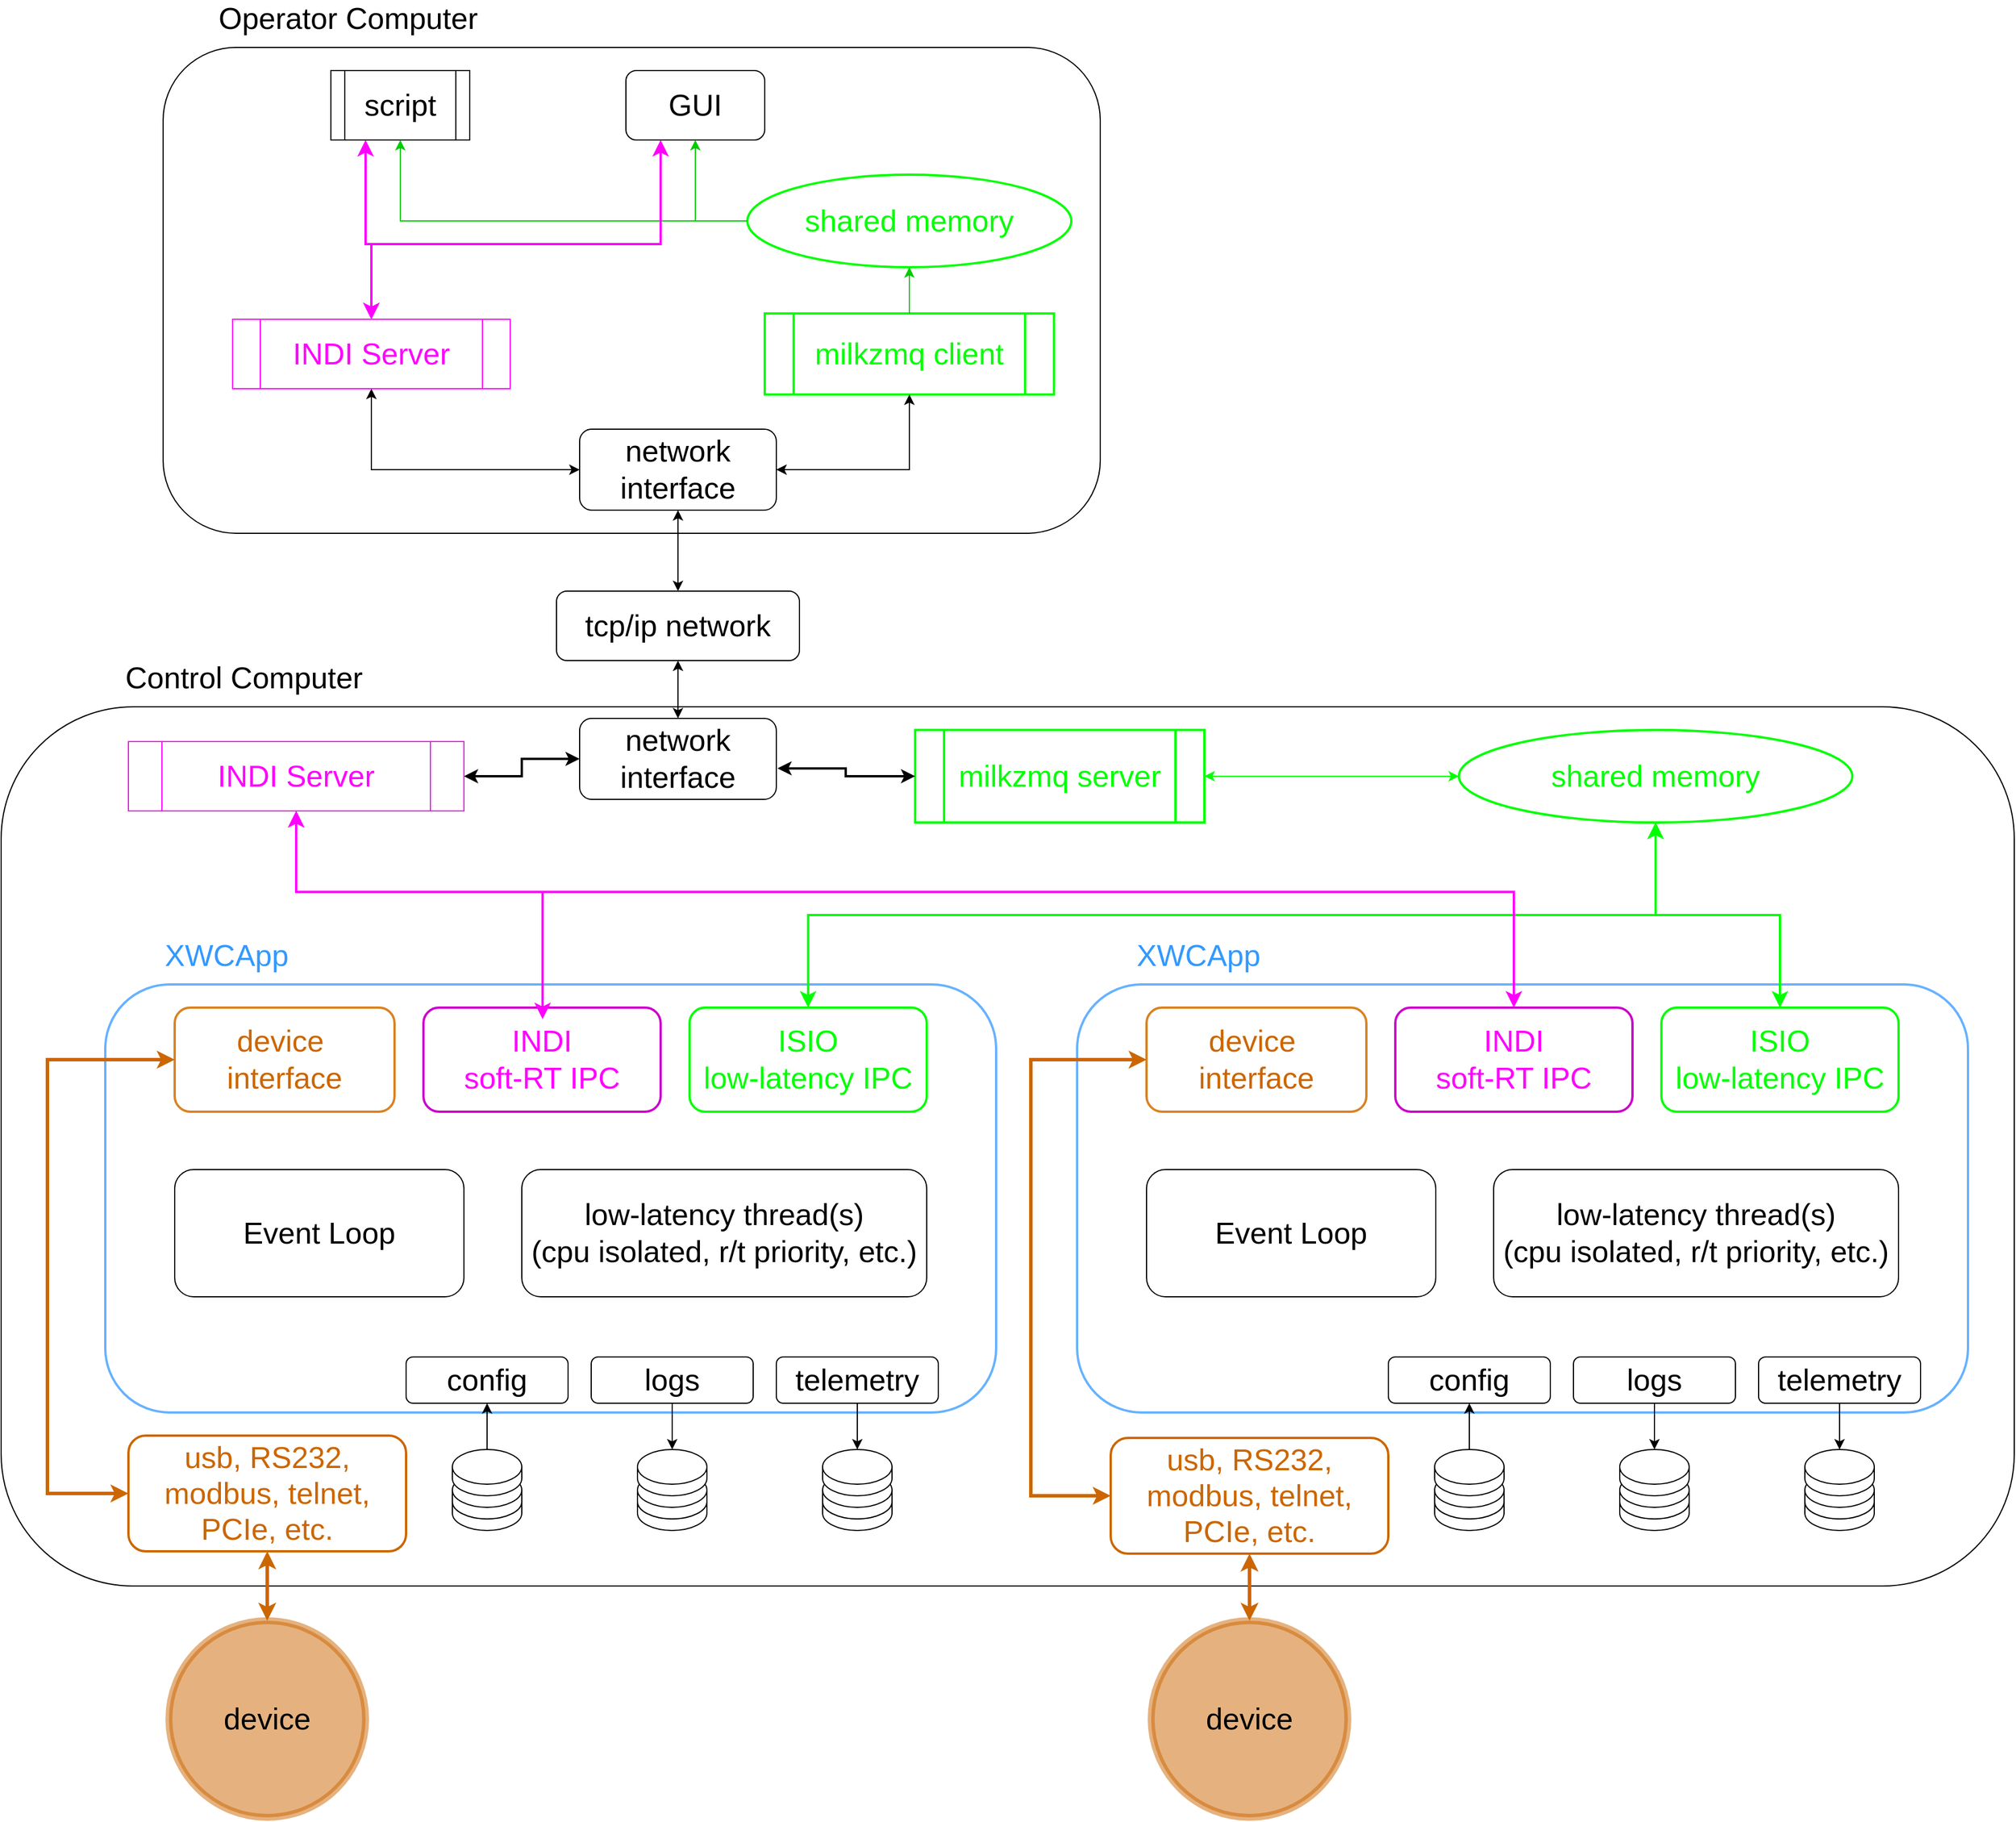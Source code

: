 <mxfile version="24.7.1" type="github">
  <diagram name="Page-1" id="lV40iSaLGWkwq5J8a7qe">
    <mxGraphModel dx="2924" dy="2236" grid="1" gridSize="10" guides="1" tooltips="1" connect="1" arrows="1" fold="1" page="1" pageScale="1" pageWidth="850" pageHeight="1100" math="0" shadow="0">
      <root>
        <mxCell id="0" />
        <mxCell id="1" parent="0" />
        <mxCell id="HDgts2HRx_NMo5KgWnL6-55" value="" style="rounded=1;whiteSpace=wrap;html=1;" vertex="1" parent="1">
          <mxGeometry x="-690" y="120" width="1740" height="760" as="geometry" />
        </mxCell>
        <mxCell id="HDgts2HRx_NMo5KgWnL6-56" value="&lt;font color=&quot;#00ff00&quot; style=&quot;font-size: 26px;&quot;&gt;shared memory&lt;/font&gt;" style="ellipse;whiteSpace=wrap;html=1;strokeWidth=2;strokeColor=#00FF00;" vertex="1" parent="1">
          <mxGeometry x="570" y="140" width="340" height="80" as="geometry" />
        </mxCell>
        <mxCell id="HDgts2HRx_NMo5KgWnL6-68" style="edgeStyle=orthogonalEdgeStyle;rounded=0;orthogonalLoop=1;jettySize=auto;html=1;exitX=1;exitY=0.5;exitDx=0;exitDy=0;entryX=0;entryY=0.5;entryDx=0;entryDy=0;startArrow=classic;startFill=1;strokeWidth=2;" edge="1" parent="1" source="HDgts2HRx_NMo5KgWnL6-60" target="HDgts2HRx_NMo5KgWnL6-67">
          <mxGeometry relative="1" as="geometry" />
        </mxCell>
        <mxCell id="HDgts2HRx_NMo5KgWnL6-60" value="&lt;font color=&quot;#ff00ff&quot; style=&quot;font-size: 26px;&quot;&gt;INDI Server&lt;/font&gt;" style="shape=process;whiteSpace=wrap;html=1;backgroundOutline=1;strokeColor=#FF00FF;" vertex="1" parent="1">
          <mxGeometry x="-580" y="150" width="290" height="60" as="geometry" />
        </mxCell>
        <mxCell id="HDgts2HRx_NMo5KgWnL6-65" style="edgeStyle=orthogonalEdgeStyle;rounded=0;orthogonalLoop=1;jettySize=auto;html=1;exitX=1;exitY=0.5;exitDx=0;exitDy=0;startArrow=classic;startFill=1;strokeColor=#00FF00;" edge="1" parent="1" source="HDgts2HRx_NMo5KgWnL6-63" target="HDgts2HRx_NMo5KgWnL6-56">
          <mxGeometry relative="1" as="geometry" />
        </mxCell>
        <mxCell id="HDgts2HRx_NMo5KgWnL6-63" value="&lt;font style=&quot;font-size: 26px;&quot; color=&quot;#00ff00&quot;&gt;milkzmq server&lt;/font&gt;" style="shape=process;whiteSpace=wrap;html=1;backgroundOutline=1;strokeColor=#00FF00;strokeWidth=2;" vertex="1" parent="1">
          <mxGeometry x="100" y="140" width="250" height="80" as="geometry" />
        </mxCell>
        <mxCell id="HDgts2HRx_NMo5KgWnL6-67" value="&lt;font style=&quot;font-size: 26px;&quot;&gt;network interface&lt;/font&gt;" style="rounded=1;whiteSpace=wrap;html=1;" vertex="1" parent="1">
          <mxGeometry x="-190" y="130" width="170" height="70" as="geometry" />
        </mxCell>
        <mxCell id="HDgts2HRx_NMo5KgWnL6-69" style="edgeStyle=orthogonalEdgeStyle;rounded=0;orthogonalLoop=1;jettySize=auto;html=1;exitX=0;exitY=0.5;exitDx=0;exitDy=0;entryX=1.006;entryY=0.617;entryDx=0;entryDy=0;entryPerimeter=0;startArrow=classic;startFill=1;strokeWidth=2;" edge="1" parent="1" source="HDgts2HRx_NMo5KgWnL6-63" target="HDgts2HRx_NMo5KgWnL6-67">
          <mxGeometry relative="1" as="geometry" />
        </mxCell>
        <mxCell id="HDgts2HRx_NMo5KgWnL6-70" value="" style="group" vertex="1" connectable="0" parent="1">
          <mxGeometry x="200" y="320" width="810" height="760" as="geometry" />
        </mxCell>
        <mxCell id="HDgts2HRx_NMo5KgWnL6-9" value="&lt;font style=&quot;font-size: 26px;&quot;&gt;device&lt;/font&gt;" style="ellipse;whiteSpace=wrap;html=1;aspect=fixed;fillColor=#CC6600;strokeColor=#CC6600;fillStyle=solid;opacity=50;strokeWidth=6;" vertex="1" parent="HDgts2HRx_NMo5KgWnL6-70">
          <mxGeometry x="104" y="590" width="170" height="170" as="geometry" />
        </mxCell>
        <mxCell id="HDgts2HRx_NMo5KgWnL6-12" value="" style="endArrow=classic;startArrow=classic;html=1;rounded=0;exitX=0.5;exitY=0;exitDx=0;exitDy=0;entryX=0.5;entryY=1;entryDx=0;entryDy=0;fontColor=#CC6600;strokeColor=#CC6600;strokeWidth=3;" edge="1" parent="HDgts2HRx_NMo5KgWnL6-70" source="HDgts2HRx_NMo5KgWnL6-9" target="HDgts2HRx_NMo5KgWnL6-10">
          <mxGeometry width="50" height="50" relative="1" as="geometry">
            <mxPoint x="470" y="170" as="sourcePoint" />
            <mxPoint x="520" y="120" as="targetPoint" />
          </mxGeometry>
        </mxCell>
        <mxCell id="HDgts2HRx_NMo5KgWnL6-2" value="" style="shape=cylinder3;whiteSpace=wrap;html=1;boundedLbl=1;backgroundOutline=1;size=15;" vertex="1" parent="HDgts2HRx_NMo5KgWnL6-70">
          <mxGeometry x="349" y="472" width="60" height="40" as="geometry" />
        </mxCell>
        <mxCell id="HDgts2HRx_NMo5KgWnL6-3" value="" style="rounded=1;whiteSpace=wrap;html=1;strokeWidth=2;strokeColor=#66B2FF;" vertex="1" parent="HDgts2HRx_NMo5KgWnL6-70">
          <mxGeometry x="40" y="40" width="770" height="370" as="geometry" />
        </mxCell>
        <mxCell id="HDgts2HRx_NMo5KgWnL6-4" value="&lt;font color=&quot;#cc6600&quot; style=&quot;font-size: 26px;&quot;&gt;device&amp;nbsp;&lt;/font&gt;&lt;div style=&quot;font-size: 26px;&quot;&gt;&lt;font color=&quot;#cc6600&quot; style=&quot;font-size: 26px;&quot;&gt;interface&lt;/font&gt;&lt;/div&gt;" style="rounded=1;whiteSpace=wrap;html=1;strokeColor=#d88322;strokeWidth=2;" vertex="1" parent="HDgts2HRx_NMo5KgWnL6-70">
          <mxGeometry x="100" y="60" width="190" height="90" as="geometry" />
        </mxCell>
        <mxCell id="HDgts2HRx_NMo5KgWnL6-5" value="&lt;span style=&quot;font-size: 26px;&quot;&gt;&lt;font color=&quot;#ff00ff&quot;&gt;INDI&lt;/font&gt;&lt;/span&gt;&lt;div&gt;&lt;span style=&quot;font-size: 26px;&quot;&gt;&lt;font color=&quot;#ff00ff&quot;&gt;soft-RT IPC&lt;/font&gt;&lt;/span&gt;&lt;/div&gt;" style="rounded=1;whiteSpace=wrap;html=1;strokeColor=#CC00CC;strokeWidth=2;" vertex="1" parent="HDgts2HRx_NMo5KgWnL6-70">
          <mxGeometry x="315" y="60" width="205" height="90" as="geometry" />
        </mxCell>
        <mxCell id="HDgts2HRx_NMo5KgWnL6-6" value="&lt;span style=&quot;font-size: 26px;&quot;&gt;&lt;font color=&quot;#00ff00&quot;&gt;ISIO&lt;/font&gt;&lt;/span&gt;&lt;div&gt;&lt;span style=&quot;font-size: 26px;&quot;&gt;&lt;font color=&quot;#00ff00&quot;&gt;low-latency IPC&lt;/font&gt;&lt;/span&gt;&lt;/div&gt;" style="rounded=1;whiteSpace=wrap;html=1;strokeColor=#00FF00;strokeWidth=2;" vertex="1" parent="HDgts2HRx_NMo5KgWnL6-70">
          <mxGeometry x="545" y="60" width="205" height="90" as="geometry" />
        </mxCell>
        <mxCell id="HDgts2HRx_NMo5KgWnL6-7" value="&lt;font style=&quot;font-size: 26px;&quot;&gt;Event Loop&lt;/font&gt;" style="rounded=1;whiteSpace=wrap;html=1;" vertex="1" parent="HDgts2HRx_NMo5KgWnL6-70">
          <mxGeometry x="100" y="200" width="250" height="110" as="geometry" />
        </mxCell>
        <mxCell id="HDgts2HRx_NMo5KgWnL6-8" value="&lt;font style=&quot;font-size: 26px;&quot;&gt;low-latency thread(s)&lt;/font&gt;&lt;div&gt;&lt;font style=&quot;font-size: 26px;&quot;&gt;(cpu isolated, r/t priority, etc.)&lt;/font&gt;&lt;/div&gt;" style="rounded=1;whiteSpace=wrap;html=1;" vertex="1" parent="HDgts2HRx_NMo5KgWnL6-70">
          <mxGeometry x="400" y="200" width="350" height="110" as="geometry" />
        </mxCell>
        <mxCell id="HDgts2HRx_NMo5KgWnL6-10" value="&lt;font style=&quot;font-size: 26px;&quot;&gt;usb, RS232, modbus, telnet, PCIe, etc.&lt;/font&gt;" style="rounded=1;whiteSpace=wrap;html=1;strokeColor=#CC6600;strokeWidth=2;fontColor=#CC6600;" vertex="1" parent="HDgts2HRx_NMo5KgWnL6-70">
          <mxGeometry x="69" y="432" width="240" height="100" as="geometry" />
        </mxCell>
        <mxCell id="HDgts2HRx_NMo5KgWnL6-11" value="" style="endArrow=classic;startArrow=classic;html=1;rounded=0;entryX=0;entryY=0.5;entryDx=0;entryDy=0;exitX=0;exitY=0.5;exitDx=0;exitDy=0;strokeColor=#CC6600;strokeWidth=3;" edge="1" parent="HDgts2HRx_NMo5KgWnL6-70" source="HDgts2HRx_NMo5KgWnL6-10" target="HDgts2HRx_NMo5KgWnL6-4">
          <mxGeometry width="50" height="50" relative="1" as="geometry">
            <mxPoint x="450" y="170" as="sourcePoint" />
            <mxPoint x="500" y="120" as="targetPoint" />
            <Array as="points">
              <mxPoint y="482" />
              <mxPoint y="105" />
            </Array>
          </mxGeometry>
        </mxCell>
        <mxCell id="HDgts2HRx_NMo5KgWnL6-13" value="&lt;font style=&quot;font-size: 26px;&quot;&gt;config&lt;/font&gt;" style="rounded=1;whiteSpace=wrap;html=1;" vertex="1" parent="HDgts2HRx_NMo5KgWnL6-70">
          <mxGeometry x="309" y="362" width="140" height="40" as="geometry" />
        </mxCell>
        <mxCell id="HDgts2HRx_NMo5KgWnL6-14" value="&lt;font style=&quot;font-size: 26px;&quot;&gt;logs&lt;/font&gt;&lt;span style=&quot;color: rgba(0, 0, 0, 0); font-family: monospace; font-size: 0px; text-align: start; text-wrap: nowrap;&quot;&gt;%3CmxGraphModel%3E%3Croot%3E%3CmxCell%20id%3D%220%22%2F%3E%3CmxCell%20id%3D%221%22%20parent%3D%220%22%2F%3E%3CmxCell%20id%3D%222%22%20value%3D%22%26lt%3Bfont%20style%3D%26quot%3Bfont-size%3A%2026px%3B%26quot%3B%26gt%3Bconfig%26lt%3B%2Ffont%26gt%3B%22%20style%3D%22rounded%3D1%3BwhiteSpace%3Dwrap%3Bhtml%3D1%3B%22%20vertex%3D%221%22%20parent%3D%221%22%3E%3CmxGeometry%20x%3D%22-30%22%20y%3D%22740%22%20width%3D%22140%22%20height%3D%2240%22%20as%3D%22geometry%22%2F%3E%3C%2FmxCell%3E%3C%2Froot%3E%3C%2FmxGraphModel%3E&lt;/span&gt;" style="rounded=1;whiteSpace=wrap;html=1;" vertex="1" parent="HDgts2HRx_NMo5KgWnL6-70">
          <mxGeometry x="469" y="362" width="140" height="40" as="geometry" />
        </mxCell>
        <mxCell id="HDgts2HRx_NMo5KgWnL6-15" value="&lt;span style=&quot;font-size: 26px;&quot;&gt;telemetry&lt;/span&gt;" style="rounded=1;whiteSpace=wrap;html=1;" vertex="1" parent="HDgts2HRx_NMo5KgWnL6-70">
          <mxGeometry x="629" y="362" width="140" height="40" as="geometry" />
        </mxCell>
        <mxCell id="HDgts2HRx_NMo5KgWnL6-16" value="" style="shape=cylinder3;whiteSpace=wrap;html=1;boundedLbl=1;backgroundOutline=1;size=15;" vertex="1" parent="HDgts2HRx_NMo5KgWnL6-70">
          <mxGeometry x="349" y="462" width="60" height="40" as="geometry" />
        </mxCell>
        <mxCell id="HDgts2HRx_NMo5KgWnL6-17" value="" style="shape=cylinder3;whiteSpace=wrap;html=1;boundedLbl=1;backgroundOutline=1;size=15;" vertex="1" parent="HDgts2HRx_NMo5KgWnL6-70">
          <mxGeometry x="349" y="442" width="60" height="40" as="geometry" />
        </mxCell>
        <mxCell id="HDgts2HRx_NMo5KgWnL6-18" value="" style="shape=cylinder3;whiteSpace=wrap;html=1;boundedLbl=1;backgroundOutline=1;size=15;" vertex="1" parent="HDgts2HRx_NMo5KgWnL6-70">
          <mxGeometry x="509" y="472" width="60" height="40" as="geometry" />
        </mxCell>
        <mxCell id="HDgts2HRx_NMo5KgWnL6-19" value="" style="shape=cylinder3;whiteSpace=wrap;html=1;boundedLbl=1;backgroundOutline=1;size=15;" vertex="1" parent="HDgts2HRx_NMo5KgWnL6-70">
          <mxGeometry x="509" y="462" width="60" height="40" as="geometry" />
        </mxCell>
        <mxCell id="HDgts2HRx_NMo5KgWnL6-20" value="" style="shape=cylinder3;whiteSpace=wrap;html=1;boundedLbl=1;backgroundOutline=1;size=15;" vertex="1" parent="HDgts2HRx_NMo5KgWnL6-70">
          <mxGeometry x="509" y="442" width="60" height="40" as="geometry" />
        </mxCell>
        <mxCell id="HDgts2HRx_NMo5KgWnL6-21" value="" style="shape=cylinder3;whiteSpace=wrap;html=1;boundedLbl=1;backgroundOutline=1;size=15;" vertex="1" parent="HDgts2HRx_NMo5KgWnL6-70">
          <mxGeometry x="669" y="472" width="60" height="40" as="geometry" />
        </mxCell>
        <mxCell id="HDgts2HRx_NMo5KgWnL6-22" value="" style="shape=cylinder3;whiteSpace=wrap;html=1;boundedLbl=1;backgroundOutline=1;size=15;" vertex="1" parent="HDgts2HRx_NMo5KgWnL6-70">
          <mxGeometry x="669" y="462" width="60" height="40" as="geometry" />
        </mxCell>
        <mxCell id="HDgts2HRx_NMo5KgWnL6-23" value="" style="shape=cylinder3;whiteSpace=wrap;html=1;boundedLbl=1;backgroundOutline=1;size=15;" vertex="1" parent="HDgts2HRx_NMo5KgWnL6-70">
          <mxGeometry x="669" y="442" width="60" height="40" as="geometry" />
        </mxCell>
        <mxCell id="HDgts2HRx_NMo5KgWnL6-24" value="" style="endArrow=classic;html=1;rounded=0;exitX=0.5;exitY=0;exitDx=0;exitDy=0;exitPerimeter=0;entryX=0.5;entryY=1;entryDx=0;entryDy=0;" edge="1" parent="HDgts2HRx_NMo5KgWnL6-70" source="HDgts2HRx_NMo5KgWnL6-17" target="HDgts2HRx_NMo5KgWnL6-13">
          <mxGeometry width="50" height="50" relative="1" as="geometry">
            <mxPoint x="669" y="122" as="sourcePoint" />
            <mxPoint x="719" y="72" as="targetPoint" />
          </mxGeometry>
        </mxCell>
        <mxCell id="HDgts2HRx_NMo5KgWnL6-25" value="" style="endArrow=classic;html=1;rounded=0;exitX=0.5;exitY=1;exitDx=0;exitDy=0;entryX=0.5;entryY=0;entryDx=0;entryDy=0;entryPerimeter=0;" edge="1" parent="HDgts2HRx_NMo5KgWnL6-70" source="HDgts2HRx_NMo5KgWnL6-14" target="HDgts2HRx_NMo5KgWnL6-20">
          <mxGeometry width="50" height="50" relative="1" as="geometry">
            <mxPoint x="389" y="452" as="sourcePoint" />
            <mxPoint x="389" y="412" as="targetPoint" />
          </mxGeometry>
        </mxCell>
        <mxCell id="HDgts2HRx_NMo5KgWnL6-26" value="" style="endArrow=classic;html=1;rounded=0;exitX=0.5;exitY=1;exitDx=0;exitDy=0;entryX=0.5;entryY=0;entryDx=0;entryDy=0;entryPerimeter=0;" edge="1" parent="HDgts2HRx_NMo5KgWnL6-70" source="HDgts2HRx_NMo5KgWnL6-15" target="HDgts2HRx_NMo5KgWnL6-23">
          <mxGeometry width="50" height="50" relative="1" as="geometry">
            <mxPoint x="669" y="122" as="sourcePoint" />
            <mxPoint x="699" y="432" as="targetPoint" />
          </mxGeometry>
        </mxCell>
        <mxCell id="HDgts2HRx_NMo5KgWnL6-27" value="XWCApp" style="text;html=1;align=center;verticalAlign=middle;whiteSpace=wrap;rounded=0;fontSize=26;fontColor=#3399FF;" vertex="1" parent="HDgts2HRx_NMo5KgWnL6-70">
          <mxGeometry x="90" width="110" height="30" as="geometry" />
        </mxCell>
        <mxCell id="HDgts2HRx_NMo5KgWnL6-71" value="" style="group" vertex="1" connectable="0" parent="1">
          <mxGeometry x="-650" y="320" width="820" height="760" as="geometry" />
        </mxCell>
        <mxCell id="HDgts2HRx_NMo5KgWnL6-36" value="&lt;font style=&quot;font-size: 26px;&quot;&gt;device&lt;/font&gt;" style="ellipse;whiteSpace=wrap;html=1;aspect=fixed;fillColor=#CC6600;strokeColor=#CC6600;fillStyle=solid;opacity=50;strokeWidth=6;" vertex="1" parent="HDgts2HRx_NMo5KgWnL6-71">
          <mxGeometry x="105" y="590" width="170" height="170" as="geometry" />
        </mxCell>
        <mxCell id="HDgts2HRx_NMo5KgWnL6-39" value="" style="endArrow=classic;startArrow=classic;html=1;rounded=0;exitX=0.5;exitY=0;exitDx=0;exitDy=0;entryX=0.5;entryY=1;entryDx=0;entryDy=0;fontColor=#CC6600;strokeColor=#CC6600;strokeWidth=3;" edge="1" parent="HDgts2HRx_NMo5KgWnL6-71" source="HDgts2HRx_NMo5KgWnL6-36" target="HDgts2HRx_NMo5KgWnL6-37">
          <mxGeometry width="50" height="50" relative="1" as="geometry">
            <mxPoint x="460" y="170" as="sourcePoint" />
            <mxPoint x="510" y="120" as="targetPoint" />
          </mxGeometry>
        </mxCell>
        <mxCell id="HDgts2HRx_NMo5KgWnL6-29" value="" style="shape=cylinder3;whiteSpace=wrap;html=1;boundedLbl=1;backgroundOutline=1;size=15;" vertex="1" parent="HDgts2HRx_NMo5KgWnL6-71">
          <mxGeometry x="350" y="472" width="60" height="40" as="geometry" />
        </mxCell>
        <mxCell id="HDgts2HRx_NMo5KgWnL6-30" value="" style="rounded=1;whiteSpace=wrap;html=1;strokeWidth=2;strokeColor=#66B2FF;" vertex="1" parent="HDgts2HRx_NMo5KgWnL6-71">
          <mxGeometry x="50" y="40" width="770" height="370" as="geometry" />
        </mxCell>
        <mxCell id="HDgts2HRx_NMo5KgWnL6-31" value="&lt;font color=&quot;#cc6600&quot; style=&quot;font-size: 26px;&quot;&gt;device&amp;nbsp;&lt;/font&gt;&lt;div style=&quot;font-size: 26px;&quot;&gt;&lt;font color=&quot;#cc6600&quot; style=&quot;font-size: 26px;&quot;&gt;interface&lt;/font&gt;&lt;/div&gt;" style="rounded=1;whiteSpace=wrap;html=1;strokeColor=#d88322;strokeWidth=2;" vertex="1" parent="HDgts2HRx_NMo5KgWnL6-71">
          <mxGeometry x="110" y="60" width="190" height="90" as="geometry" />
        </mxCell>
        <mxCell id="HDgts2HRx_NMo5KgWnL6-32" value="&lt;span style=&quot;font-size: 26px;&quot;&gt;&lt;font color=&quot;#ff00ff&quot;&gt;INDI&lt;/font&gt;&lt;/span&gt;&lt;div&gt;&lt;span style=&quot;font-size: 26px;&quot;&gt;&lt;font color=&quot;#ff00ff&quot;&gt;soft-RT IPC&lt;/font&gt;&lt;/span&gt;&lt;/div&gt;" style="rounded=1;whiteSpace=wrap;html=1;strokeColor=#CC00CC;strokeWidth=2;" vertex="1" parent="HDgts2HRx_NMo5KgWnL6-71">
          <mxGeometry x="325" y="60" width="205" height="90" as="geometry" />
        </mxCell>
        <mxCell id="HDgts2HRx_NMo5KgWnL6-33" value="&lt;span style=&quot;font-size: 26px;&quot;&gt;&lt;font color=&quot;#00ff00&quot;&gt;ISIO&lt;/font&gt;&lt;/span&gt;&lt;div&gt;&lt;span style=&quot;font-size: 26px;&quot;&gt;&lt;font color=&quot;#00ff00&quot;&gt;low-latency IPC&lt;/font&gt;&lt;/span&gt;&lt;/div&gt;" style="rounded=1;whiteSpace=wrap;html=1;strokeColor=#00FF00;strokeWidth=2;" vertex="1" parent="HDgts2HRx_NMo5KgWnL6-71">
          <mxGeometry x="555" y="60" width="205" height="90" as="geometry" />
        </mxCell>
        <mxCell id="HDgts2HRx_NMo5KgWnL6-34" value="&lt;font style=&quot;font-size: 26px;&quot;&gt;Event Loop&lt;/font&gt;" style="rounded=1;whiteSpace=wrap;html=1;" vertex="1" parent="HDgts2HRx_NMo5KgWnL6-71">
          <mxGeometry x="110" y="200" width="250" height="110" as="geometry" />
        </mxCell>
        <mxCell id="HDgts2HRx_NMo5KgWnL6-35" value="&lt;font style=&quot;font-size: 26px;&quot;&gt;low-latency thread(s)&lt;/font&gt;&lt;div&gt;&lt;font style=&quot;font-size: 26px;&quot;&gt;(cpu isolated, r/t priority, etc.)&lt;/font&gt;&lt;/div&gt;" style="rounded=1;whiteSpace=wrap;html=1;" vertex="1" parent="HDgts2HRx_NMo5KgWnL6-71">
          <mxGeometry x="410" y="200" width="350" height="110" as="geometry" />
        </mxCell>
        <mxCell id="HDgts2HRx_NMo5KgWnL6-37" value="&lt;font style=&quot;font-size: 26px;&quot;&gt;usb, RS232, modbus, telnet, PCIe, etc.&lt;/font&gt;" style="rounded=1;whiteSpace=wrap;html=1;strokeColor=#CC6600;strokeWidth=2;fontColor=#CC6600;" vertex="1" parent="HDgts2HRx_NMo5KgWnL6-71">
          <mxGeometry x="70" y="430" width="240" height="100" as="geometry" />
        </mxCell>
        <mxCell id="HDgts2HRx_NMo5KgWnL6-38" value="" style="endArrow=classic;startArrow=classic;html=1;rounded=0;entryX=0;entryY=0.5;entryDx=0;entryDy=0;exitX=0;exitY=0.5;exitDx=0;exitDy=0;strokeColor=#CC6600;strokeWidth=3;" edge="1" parent="HDgts2HRx_NMo5KgWnL6-71" source="HDgts2HRx_NMo5KgWnL6-37" target="HDgts2HRx_NMo5KgWnL6-31">
          <mxGeometry width="50" height="50" relative="1" as="geometry">
            <mxPoint x="460" y="170" as="sourcePoint" />
            <mxPoint x="510" y="120" as="targetPoint" />
            <Array as="points">
              <mxPoint y="480" />
              <mxPoint y="105" />
            </Array>
          </mxGeometry>
        </mxCell>
        <mxCell id="HDgts2HRx_NMo5KgWnL6-40" value="&lt;font style=&quot;font-size: 26px;&quot;&gt;config&lt;/font&gt;" style="rounded=1;whiteSpace=wrap;html=1;" vertex="1" parent="HDgts2HRx_NMo5KgWnL6-71">
          <mxGeometry x="310" y="362" width="140" height="40" as="geometry" />
        </mxCell>
        <mxCell id="HDgts2HRx_NMo5KgWnL6-41" value="&lt;font style=&quot;font-size: 26px;&quot;&gt;logs&lt;/font&gt;&lt;span style=&quot;color: rgba(0, 0, 0, 0); font-family: monospace; font-size: 0px; text-align: start; text-wrap: nowrap;&quot;&gt;%3CmxGraphModel%3E%3Croot%3E%3CmxCell%20id%3D%220%22%2F%3E%3CmxCell%20id%3D%221%22%20parent%3D%220%22%2F%3E%3CmxCell%20id%3D%222%22%20value%3D%22%26lt%3Bfont%20style%3D%26quot%3Bfont-size%3A%2026px%3B%26quot%3B%26gt%3Bconfig%26lt%3B%2Ffont%26gt%3B%22%20style%3D%22rounded%3D1%3BwhiteSpace%3Dwrap%3Bhtml%3D1%3B%22%20vertex%3D%221%22%20parent%3D%221%22%3E%3CmxGeometry%20x%3D%22-30%22%20y%3D%22740%22%20width%3D%22140%22%20height%3D%2240%22%20as%3D%22geometry%22%2F%3E%3C%2FmxCell%3E%3C%2Froot%3E%3C%2FmxGraphModel%3E&lt;/span&gt;" style="rounded=1;whiteSpace=wrap;html=1;" vertex="1" parent="HDgts2HRx_NMo5KgWnL6-71">
          <mxGeometry x="470" y="362" width="140" height="40" as="geometry" />
        </mxCell>
        <mxCell id="HDgts2HRx_NMo5KgWnL6-42" value="&lt;span style=&quot;font-size: 26px;&quot;&gt;telemetry&lt;/span&gt;" style="rounded=1;whiteSpace=wrap;html=1;" vertex="1" parent="HDgts2HRx_NMo5KgWnL6-71">
          <mxGeometry x="630" y="362" width="140" height="40" as="geometry" />
        </mxCell>
        <mxCell id="HDgts2HRx_NMo5KgWnL6-43" value="" style="shape=cylinder3;whiteSpace=wrap;html=1;boundedLbl=1;backgroundOutline=1;size=15;" vertex="1" parent="HDgts2HRx_NMo5KgWnL6-71">
          <mxGeometry x="350" y="462" width="60" height="40" as="geometry" />
        </mxCell>
        <mxCell id="HDgts2HRx_NMo5KgWnL6-44" value="" style="shape=cylinder3;whiteSpace=wrap;html=1;boundedLbl=1;backgroundOutline=1;size=15;" vertex="1" parent="HDgts2HRx_NMo5KgWnL6-71">
          <mxGeometry x="350" y="442" width="60" height="40" as="geometry" />
        </mxCell>
        <mxCell id="HDgts2HRx_NMo5KgWnL6-45" value="" style="shape=cylinder3;whiteSpace=wrap;html=1;boundedLbl=1;backgroundOutline=1;size=15;" vertex="1" parent="HDgts2HRx_NMo5KgWnL6-71">
          <mxGeometry x="510" y="472" width="60" height="40" as="geometry" />
        </mxCell>
        <mxCell id="HDgts2HRx_NMo5KgWnL6-46" value="" style="shape=cylinder3;whiteSpace=wrap;html=1;boundedLbl=1;backgroundOutline=1;size=15;" vertex="1" parent="HDgts2HRx_NMo5KgWnL6-71">
          <mxGeometry x="510" y="462" width="60" height="40" as="geometry" />
        </mxCell>
        <mxCell id="HDgts2HRx_NMo5KgWnL6-47" value="" style="shape=cylinder3;whiteSpace=wrap;html=1;boundedLbl=1;backgroundOutline=1;size=15;" vertex="1" parent="HDgts2HRx_NMo5KgWnL6-71">
          <mxGeometry x="510" y="442" width="60" height="40" as="geometry" />
        </mxCell>
        <mxCell id="HDgts2HRx_NMo5KgWnL6-48" value="" style="shape=cylinder3;whiteSpace=wrap;html=1;boundedLbl=1;backgroundOutline=1;size=15;" vertex="1" parent="HDgts2HRx_NMo5KgWnL6-71">
          <mxGeometry x="670" y="472" width="60" height="40" as="geometry" />
        </mxCell>
        <mxCell id="HDgts2HRx_NMo5KgWnL6-49" value="" style="shape=cylinder3;whiteSpace=wrap;html=1;boundedLbl=1;backgroundOutline=1;size=15;" vertex="1" parent="HDgts2HRx_NMo5KgWnL6-71">
          <mxGeometry x="670" y="462" width="60" height="40" as="geometry" />
        </mxCell>
        <mxCell id="HDgts2HRx_NMo5KgWnL6-50" value="" style="shape=cylinder3;whiteSpace=wrap;html=1;boundedLbl=1;backgroundOutline=1;size=15;" vertex="1" parent="HDgts2HRx_NMo5KgWnL6-71">
          <mxGeometry x="670" y="442" width="60" height="40" as="geometry" />
        </mxCell>
        <mxCell id="HDgts2HRx_NMo5KgWnL6-51" value="" style="endArrow=classic;html=1;rounded=0;exitX=0.5;exitY=0;exitDx=0;exitDy=0;exitPerimeter=0;entryX=0.5;entryY=1;entryDx=0;entryDy=0;" edge="1" parent="HDgts2HRx_NMo5KgWnL6-71" source="HDgts2HRx_NMo5KgWnL6-44" target="HDgts2HRx_NMo5KgWnL6-40">
          <mxGeometry width="50" height="50" relative="1" as="geometry">
            <mxPoint x="670" y="122" as="sourcePoint" />
            <mxPoint x="720" y="72" as="targetPoint" />
          </mxGeometry>
        </mxCell>
        <mxCell id="HDgts2HRx_NMo5KgWnL6-52" value="" style="endArrow=classic;html=1;rounded=0;exitX=0.5;exitY=1;exitDx=0;exitDy=0;entryX=0.5;entryY=0;entryDx=0;entryDy=0;entryPerimeter=0;" edge="1" parent="HDgts2HRx_NMo5KgWnL6-71" source="HDgts2HRx_NMo5KgWnL6-41" target="HDgts2HRx_NMo5KgWnL6-47">
          <mxGeometry width="50" height="50" relative="1" as="geometry">
            <mxPoint x="390" y="452" as="sourcePoint" />
            <mxPoint x="390" y="412" as="targetPoint" />
          </mxGeometry>
        </mxCell>
        <mxCell id="HDgts2HRx_NMo5KgWnL6-53" value="" style="endArrow=classic;html=1;rounded=0;exitX=0.5;exitY=1;exitDx=0;exitDy=0;entryX=0.5;entryY=0;entryDx=0;entryDy=0;entryPerimeter=0;" edge="1" parent="HDgts2HRx_NMo5KgWnL6-71" source="HDgts2HRx_NMo5KgWnL6-42" target="HDgts2HRx_NMo5KgWnL6-50">
          <mxGeometry width="50" height="50" relative="1" as="geometry">
            <mxPoint x="670" y="122" as="sourcePoint" />
            <mxPoint x="700" y="432" as="targetPoint" />
          </mxGeometry>
        </mxCell>
        <mxCell id="HDgts2HRx_NMo5KgWnL6-54" value="XWCApp" style="text;html=1;align=center;verticalAlign=middle;whiteSpace=wrap;rounded=0;fontSize=26;fontColor=#3399FF;" vertex="1" parent="HDgts2HRx_NMo5KgWnL6-71">
          <mxGeometry x="100" width="110" height="30" as="geometry" />
        </mxCell>
        <mxCell id="HDgts2HRx_NMo5KgWnL6-61" value="" style="edgeStyle=elbowEdgeStyle;elbow=vertical;endArrow=classic;html=1;curved=0;rounded=0;endSize=8;startSize=8;entryX=0.5;entryY=1;entryDx=0;entryDy=0;strokeColor=#FF00FF;strokeWidth=2;startArrow=classic;startFill=1;" edge="1" parent="1" target="HDgts2HRx_NMo5KgWnL6-60">
          <mxGeometry width="50" height="50" relative="1" as="geometry">
            <mxPoint x="-222" y="390" as="sourcePoint" />
            <mxPoint x="-430" y="210" as="targetPoint" />
            <Array as="points">
              <mxPoint x="-270" y="280" />
            </Array>
          </mxGeometry>
        </mxCell>
        <mxCell id="HDgts2HRx_NMo5KgWnL6-59" value="" style="edgeStyle=elbowEdgeStyle;elbow=vertical;endArrow=classic;html=1;curved=0;rounded=0;endSize=8;startSize=8;startArrow=classic;startFill=1;strokeColor=#00FF00;strokeWidth=2;exitX=0.5;exitY=0;exitDx=0;exitDy=0;entryX=0.5;entryY=1;entryDx=0;entryDy=0;" edge="1" parent="1" source="HDgts2HRx_NMo5KgWnL6-6" target="HDgts2HRx_NMo5KgWnL6-56">
          <mxGeometry width="50" height="50" relative="1" as="geometry">
            <mxPoint x="198" y="390" as="sourcePoint" />
            <mxPoint x="700" y="210" as="targetPoint" />
            <Array as="points">
              <mxPoint x="870" y="300" />
            </Array>
          </mxGeometry>
        </mxCell>
        <mxCell id="HDgts2HRx_NMo5KgWnL6-72" value="&lt;font style=&quot;font-size: 26px;&quot;&gt;Control Computer&lt;/font&gt;" style="text;html=1;align=center;verticalAlign=middle;whiteSpace=wrap;rounded=0;" vertex="1" parent="1">
          <mxGeometry x="-610" y="80" width="260" height="30" as="geometry" />
        </mxCell>
        <mxCell id="HDgts2HRx_NMo5KgWnL6-73" value="" style="rounded=1;whiteSpace=wrap;html=1;" vertex="1" parent="1">
          <mxGeometry x="-550" y="-450" width="810" height="420" as="geometry" />
        </mxCell>
        <mxCell id="HDgts2HRx_NMo5KgWnL6-74" value="&lt;font style=&quot;font-size: 26px;&quot;&gt;network&lt;/font&gt;&lt;div&gt;&lt;font style=&quot;font-size: 26px;&quot;&gt;interface&lt;/font&gt;&lt;/div&gt;" style="rounded=1;whiteSpace=wrap;html=1;" vertex="1" parent="1">
          <mxGeometry x="-190" y="-120" width="170" height="70" as="geometry" />
        </mxCell>
        <mxCell id="HDgts2HRx_NMo5KgWnL6-75" value="&lt;font color=&quot;#ff00ff&quot; style=&quot;font-size: 26px;&quot;&gt;INDI Server&lt;/font&gt;" style="shape=process;whiteSpace=wrap;html=1;backgroundOutline=1;strokeColor=#FF00FF;" vertex="1" parent="1">
          <mxGeometry x="-490" y="-215" width="240" height="60" as="geometry" />
        </mxCell>
        <mxCell id="HDgts2HRx_NMo5KgWnL6-77" value="&lt;font style=&quot;font-size: 26px;&quot; color=&quot;#00ff00&quot;&gt;milkzmq client&lt;/font&gt;" style="shape=process;whiteSpace=wrap;html=1;backgroundOutline=1;strokeColor=#00FF00;strokeWidth=2;" vertex="1" parent="1">
          <mxGeometry x="-30" y="-220" width="250" height="70" as="geometry" />
        </mxCell>
        <mxCell id="HDgts2HRx_NMo5KgWnL6-79" value="&lt;font color=&quot;#00ff00&quot; style=&quot;font-size: 26px;&quot;&gt;shared memory&lt;/font&gt;" style="ellipse;whiteSpace=wrap;html=1;strokeWidth=2;strokeColor=#00FF00;" vertex="1" parent="1">
          <mxGeometry x="-45" y="-340" width="280" height="80" as="geometry" />
        </mxCell>
        <mxCell id="HDgts2HRx_NMo5KgWnL6-80" value="&lt;font style=&quot;font-size: 26px;&quot;&gt;Operator Computer&lt;/font&gt;" style="text;html=1;align=center;verticalAlign=middle;whiteSpace=wrap;rounded=0;" vertex="1" parent="1">
          <mxGeometry x="-520" y="-490" width="260" height="30" as="geometry" />
        </mxCell>
        <mxCell id="HDgts2HRx_NMo5KgWnL6-82" value="&lt;font style=&quot;font-size: 26px;&quot;&gt;tcp/ip network&lt;/font&gt;" style="rounded=1;whiteSpace=wrap;html=1;" vertex="1" parent="1">
          <mxGeometry x="-210" y="20" width="210" height="60" as="geometry" />
        </mxCell>
        <mxCell id="HDgts2HRx_NMo5KgWnL6-83" value="" style="endArrow=classic;startArrow=classic;html=1;rounded=0;exitX=0.5;exitY=0;exitDx=0;exitDy=0;entryX=0.5;entryY=1;entryDx=0;entryDy=0;" edge="1" parent="1" source="HDgts2HRx_NMo5KgWnL6-67" target="HDgts2HRx_NMo5KgWnL6-82">
          <mxGeometry width="50" height="50" relative="1" as="geometry">
            <mxPoint x="60" y="-40" as="sourcePoint" />
            <mxPoint x="110" y="-90" as="targetPoint" />
          </mxGeometry>
        </mxCell>
        <mxCell id="HDgts2HRx_NMo5KgWnL6-86" value="" style="endArrow=classic;startArrow=classic;html=1;rounded=0;exitX=0.5;exitY=0;exitDx=0;exitDy=0;" edge="1" parent="1" source="HDgts2HRx_NMo5KgWnL6-82" target="HDgts2HRx_NMo5KgWnL6-74">
          <mxGeometry width="50" height="50" relative="1" as="geometry">
            <mxPoint x="60" y="-40" as="sourcePoint" />
            <mxPoint x="110" y="-90" as="targetPoint" />
          </mxGeometry>
        </mxCell>
        <mxCell id="HDgts2HRx_NMo5KgWnL6-90" value="" style="endArrow=classic;startArrow=classic;html=1;rounded=0;exitX=1;exitY=0.5;exitDx=0;exitDy=0;entryX=0.5;entryY=1;entryDx=0;entryDy=0;" edge="1" parent="1" source="HDgts2HRx_NMo5KgWnL6-74" target="HDgts2HRx_NMo5KgWnL6-77">
          <mxGeometry width="50" height="50" relative="1" as="geometry">
            <mxPoint x="-95" y="30" as="sourcePoint" />
            <mxPoint x="-95" y="-40" as="targetPoint" />
            <Array as="points">
              <mxPoint x="95" y="-85" />
            </Array>
          </mxGeometry>
        </mxCell>
        <mxCell id="HDgts2HRx_NMo5KgWnL6-91" value="" style="endArrow=classic;startArrow=classic;html=1;rounded=0;exitX=0;exitY=0.5;exitDx=0;exitDy=0;entryX=0.5;entryY=1;entryDx=0;entryDy=0;" edge="1" parent="1" source="HDgts2HRx_NMo5KgWnL6-74" target="HDgts2HRx_NMo5KgWnL6-75">
          <mxGeometry width="50" height="50" relative="1" as="geometry">
            <mxPoint x="-10" y="-75" as="sourcePoint" />
            <mxPoint x="105" y="-140" as="targetPoint" />
            <Array as="points">
              <mxPoint x="-370" y="-85" />
            </Array>
          </mxGeometry>
        </mxCell>
        <mxCell id="HDgts2HRx_NMo5KgWnL6-92" value="" style="endArrow=classic;startArrow=none;html=1;rounded=0;entryX=0.5;entryY=1;entryDx=0;entryDy=0;strokeColor=#00CC00;startFill=0;" edge="1" parent="1" source="HDgts2HRx_NMo5KgWnL6-77" target="HDgts2HRx_NMo5KgWnL6-79">
          <mxGeometry width="50" height="50" relative="1" as="geometry">
            <mxPoint x="240" y="100" as="sourcePoint" />
            <mxPoint x="290" y="50" as="targetPoint" />
          </mxGeometry>
        </mxCell>
        <mxCell id="HDgts2HRx_NMo5KgWnL6-93" value="&lt;font style=&quot;font-size: 26px;&quot;&gt;GUI&lt;/font&gt;" style="rounded=1;whiteSpace=wrap;html=1;" vertex="1" parent="1">
          <mxGeometry x="-150" y="-430" width="120" height="60" as="geometry" />
        </mxCell>
        <mxCell id="HDgts2HRx_NMo5KgWnL6-95" value="&lt;font style=&quot;font-size: 26px;&quot;&gt;script&lt;/font&gt;" style="shape=process;whiteSpace=wrap;html=1;backgroundOutline=1;" vertex="1" parent="1">
          <mxGeometry x="-405" y="-430" width="120" height="60" as="geometry" />
        </mxCell>
        <mxCell id="HDgts2HRx_NMo5KgWnL6-96" value="" style="endArrow=classic;startArrow=none;html=1;rounded=0;entryX=0.5;entryY=1;entryDx=0;entryDy=0;strokeColor=#00CC00;startFill=0;exitX=0;exitY=0.5;exitDx=0;exitDy=0;" edge="1" parent="1" source="HDgts2HRx_NMo5KgWnL6-79">
          <mxGeometry width="50" height="50" relative="1" as="geometry">
            <mxPoint x="-50" y="-300" as="sourcePoint" />
            <mxPoint x="-90" y="-370" as="targetPoint" />
            <Array as="points">
              <mxPoint x="-90" y="-300" />
            </Array>
          </mxGeometry>
        </mxCell>
        <mxCell id="HDgts2HRx_NMo5KgWnL6-97" value="" style="endArrow=classic;startArrow=none;html=1;rounded=0;entryX=0.5;entryY=1;entryDx=0;entryDy=0;strokeColor=#00CC00;startFill=0;exitX=0;exitY=0.5;exitDx=0;exitDy=0;" edge="1" parent="1" source="HDgts2HRx_NMo5KgWnL6-79" target="HDgts2HRx_NMo5KgWnL6-95">
          <mxGeometry width="50" height="50" relative="1" as="geometry">
            <mxPoint x="-50" y="-300" as="sourcePoint" />
            <mxPoint x="-80" y="-360" as="targetPoint" />
            <Array as="points">
              <mxPoint x="-345" y="-300" />
            </Array>
          </mxGeometry>
        </mxCell>
        <mxCell id="HDgts2HRx_NMo5KgWnL6-98" value="" style="edgeStyle=elbowEdgeStyle;elbow=vertical;endArrow=classic;html=1;curved=0;rounded=0;endSize=8;startSize=8;entryX=0.25;entryY=1;entryDx=0;entryDy=0;strokeColor=#FF00FF;strokeWidth=2;startArrow=classic;startFill=1;exitX=0.5;exitY=0;exitDx=0;exitDy=0;" edge="1" parent="1" source="HDgts2HRx_NMo5KgWnL6-75" target="HDgts2HRx_NMo5KgWnL6-95">
          <mxGeometry width="50" height="50" relative="1" as="geometry">
            <mxPoint x="-133.5" y="-190" as="sourcePoint" />
            <mxPoint x="-346.5" y="-370" as="targetPoint" />
            <Array as="points">
              <mxPoint x="-360" y="-280" />
            </Array>
          </mxGeometry>
        </mxCell>
        <mxCell id="HDgts2HRx_NMo5KgWnL6-99" value="" style="edgeStyle=elbowEdgeStyle;elbow=vertical;endArrow=classic;html=1;curved=0;rounded=0;endSize=8;startSize=8;entryX=0.25;entryY=1;entryDx=0;entryDy=0;strokeColor=#FF00FF;strokeWidth=2;startArrow=classic;startFill=1;exitX=0.5;exitY=0;exitDx=0;exitDy=0;" edge="1" parent="1" source="HDgts2HRx_NMo5KgWnL6-75" target="HDgts2HRx_NMo5KgWnL6-93">
          <mxGeometry width="50" height="50" relative="1" as="geometry">
            <mxPoint x="-335" y="-205" as="sourcePoint" />
            <mxPoint x="-365" y="-360" as="targetPoint" />
            <Array as="points">
              <mxPoint x="-230" y="-280" />
            </Array>
          </mxGeometry>
        </mxCell>
        <mxCell id="HDgts2HRx_NMo5KgWnL6-58" value="" style="edgeStyle=elbowEdgeStyle;elbow=vertical;endArrow=classic;html=1;curved=0;rounded=0;endSize=8;startSize=8;startArrow=classic;startFill=1;strokeColor=#00FF00;strokeWidth=2;entryX=0.5;entryY=1;entryDx=0;entryDy=0;" edge="1" parent="1" source="HDgts2HRx_NMo5KgWnL6-33" target="HDgts2HRx_NMo5KgWnL6-56">
          <mxGeometry width="50" height="50" relative="1" as="geometry">
            <mxPoint x="300" y="430" as="sourcePoint" />
            <mxPoint x="300" y="170" as="targetPoint" />
            <Array as="points">
              <mxPoint x="470" y="300" />
            </Array>
          </mxGeometry>
        </mxCell>
        <mxCell id="HDgts2HRx_NMo5KgWnL6-62" value="" style="edgeStyle=elbowEdgeStyle;elbow=vertical;endArrow=classic;html=1;curved=0;rounded=0;endSize=8;startSize=8;entryX=0.5;entryY=1;entryDx=0;entryDy=0;strokeColor=#FF00FF;strokeWidth=2;startArrow=classic;startFill=1;" edge="1" parent="1" source="HDgts2HRx_NMo5KgWnL6-5" target="HDgts2HRx_NMo5KgWnL6-60">
          <mxGeometry width="50" height="50" relative="1" as="geometry">
            <mxPoint x="490" y="330" as="sourcePoint" />
            <mxPoint x="520" y="200" as="targetPoint" />
            <Array as="points">
              <mxPoint x="510" y="280" />
            </Array>
          </mxGeometry>
        </mxCell>
      </root>
    </mxGraphModel>
  </diagram>
</mxfile>
